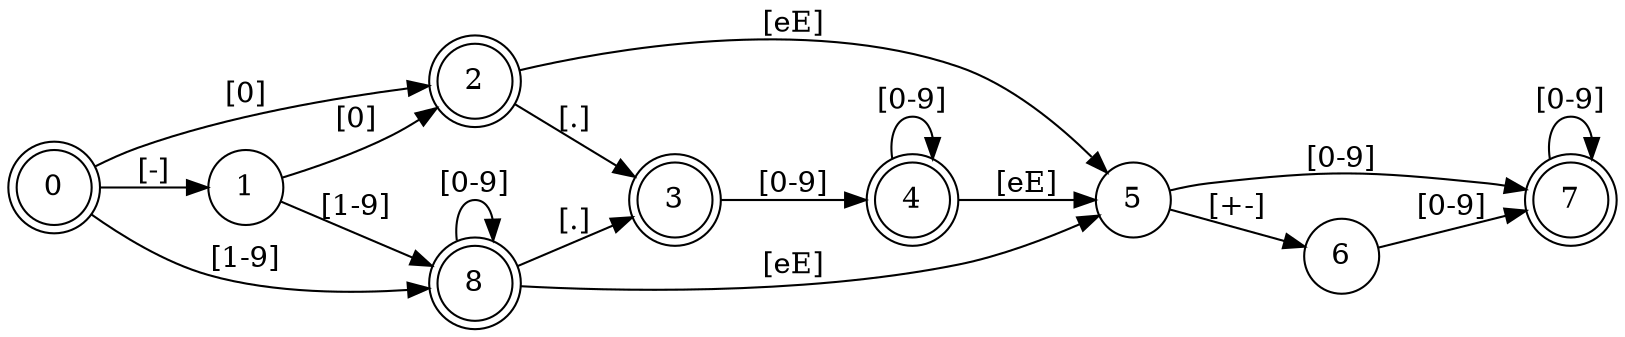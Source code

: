 digraph fsm_floating_point {
    rankdir=LR;
    node [shape=doublecircle]; 0, 2, 3, 4, 7, 8;
    node [shape=circle];
    0 -> 1 [label="[-]"];
    0 -> 2 [label="[0]"];
    1 -> 2 [label="[0]"];
    0 -> 8 [label="[1-9]"];
    1 -> 8 [label="[1-9]"];
    8 -> 8 [label="[0-9]"];
    2 -> 3 [label="[.]"];
    8 -> 3 [label="[.]"];
    3 -> 4 [label="[0-9]"];
    4 -> 4 [label="[0-9]"];
    2 -> 5 [label="[eE]"];
    4 -> 5 [label="[eE]"];
    8 -> 5 [label="[eE]"];
    5 -> 6 [label="[+-]"];
    5 -> 7 [label="[0-9]"];
    6 -> 7 [label="[0-9]"];
    7 -> 7 [label="[0-9]"];
}
